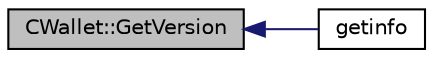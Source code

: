 digraph "CWallet::GetVersion"
{
  edge [fontname="Helvetica",fontsize="10",labelfontname="Helvetica",labelfontsize="10"];
  node [fontname="Helvetica",fontsize="10",shape=record];
  rankdir="LR";
  Node1893 [label="CWallet::GetVersion",height=0.2,width=0.4,color="black", fillcolor="grey75", style="filled", fontcolor="black"];
  Node1893 -> Node1894 [dir="back",color="midnightblue",fontsize="10",style="solid",fontname="Helvetica"];
  Node1894 [label="getinfo",height=0.2,width=0.4,color="black", fillcolor="white", style="filled",URL="$db/d48/rpcmisc_8cpp.html#a70335b93783d51e48d276a1e08bd721a"];
}
